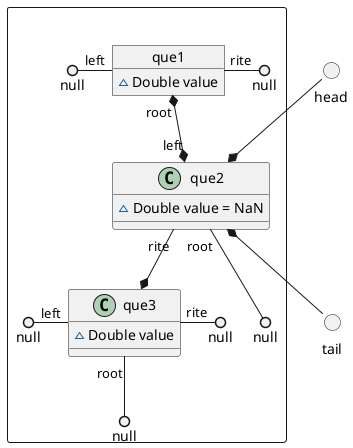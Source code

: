 @startuml

() head
() tail

package " " <<Rectangle>>{

    head --*  que2

    object que1{
        ~ Double value
    }
        null ()- "left" que1
        que1 "rite" -() null
        que1 "root" *--* "left" que2

    object que2{
        ~ Double value = NaN
    }
        que2 "rite" --* que3
        que2 "root" --() null
        que2 *-- tail

    object que3{
        ~ Double value
    }
        null ()- "left" que3
        que3 "rite" -() null
        que3 "root" --() null



}
@enduml